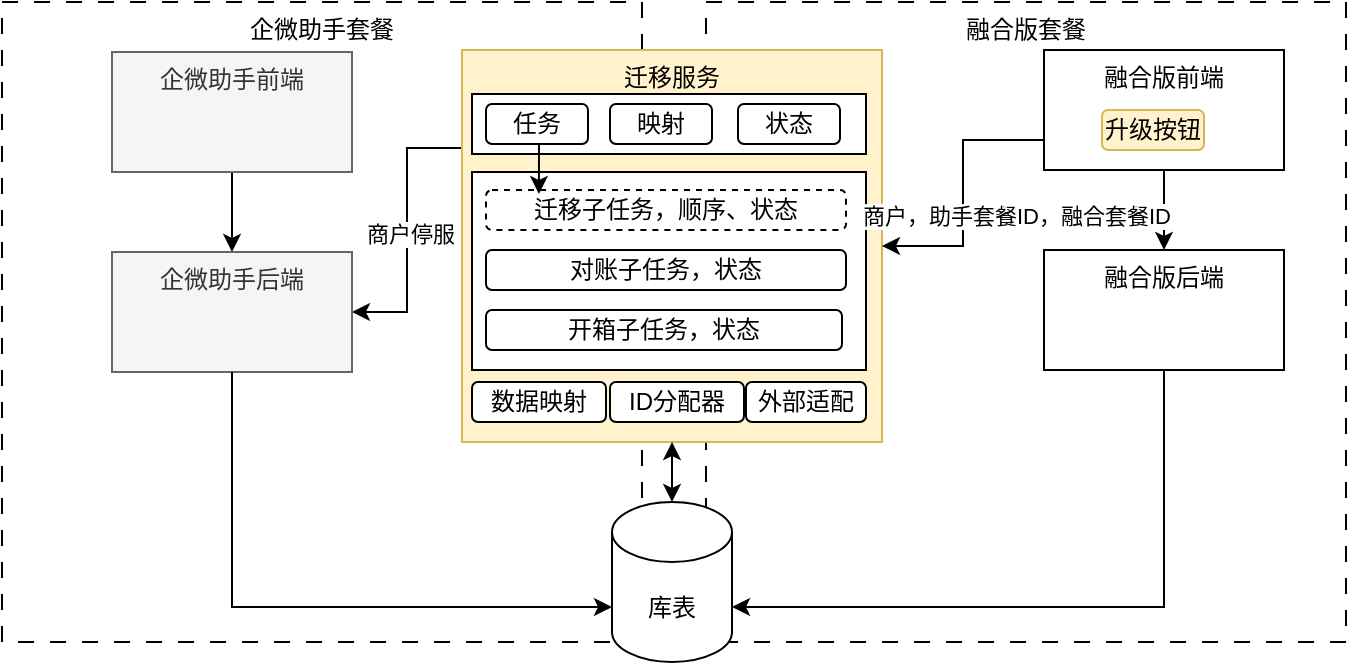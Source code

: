 <mxfile version="25.0.0">
  <diagram name="第 1 页" id="rxAnvcl6Aeorkn0aLpY0">
    <mxGraphModel dx="1050" dy="530" grid="1" gridSize="10" guides="1" tooltips="1" connect="1" arrows="1" fold="1" page="1" pageScale="1" pageWidth="827" pageHeight="1169" math="0" shadow="0">
      <root>
        <mxCell id="0" />
        <mxCell id="1" parent="0" />
        <mxCell id="9COWVb0G5LZOd5w6cGcF-7" value="企微助手套餐" style="whiteSpace=wrap;html=1;aspect=fixed;verticalAlign=top;dashed=1;dashPattern=8 8;" vertex="1" parent="1">
          <mxGeometry x="8" y="130" width="320" height="320" as="geometry" />
        </mxCell>
        <mxCell id="9COWVb0G5LZOd5w6cGcF-8" value="融合版套餐" style="whiteSpace=wrap;html=1;aspect=fixed;verticalAlign=top;dashed=1;dashPattern=8 8;" vertex="1" parent="1">
          <mxGeometry x="360" y="130" width="320" height="320" as="geometry" />
        </mxCell>
        <mxCell id="9COWVb0G5LZOd5w6cGcF-32" style="edgeStyle=orthogonalEdgeStyle;rounded=0;orthogonalLoop=1;jettySize=auto;html=1;exitX=0;exitY=0.25;exitDx=0;exitDy=0;entryX=1;entryY=0.5;entryDx=0;entryDy=0;" edge="1" parent="1" source="9COWVb0G5LZOd5w6cGcF-13" target="9COWVb0G5LZOd5w6cGcF-2">
          <mxGeometry relative="1" as="geometry" />
        </mxCell>
        <mxCell id="9COWVb0G5LZOd5w6cGcF-33" value="商户停服" style="edgeLabel;html=1;align=center;verticalAlign=middle;resizable=0;points=[];" vertex="1" connectable="0" parent="9COWVb0G5LZOd5w6cGcF-32">
          <mxGeometry x="0.022" y="1" relative="1" as="geometry">
            <mxPoint as="offset" />
          </mxGeometry>
        </mxCell>
        <mxCell id="9COWVb0G5LZOd5w6cGcF-13" value="迁移服务" style="rounded=0;whiteSpace=wrap;html=1;fillColor=#fff2cc;strokeColor=#d6b656;verticalAlign=top;" vertex="1" parent="1">
          <mxGeometry x="238" y="154" width="210" height="196" as="geometry" />
        </mxCell>
        <mxCell id="9COWVb0G5LZOd5w6cGcF-30" value="" style="rounded=0;whiteSpace=wrap;html=1;" vertex="1" parent="1">
          <mxGeometry x="243" y="176" width="197" height="30" as="geometry" />
        </mxCell>
        <mxCell id="9COWVb0G5LZOd5w6cGcF-29" value="" style="rounded=0;whiteSpace=wrap;html=1;" vertex="1" parent="1">
          <mxGeometry x="243" y="215" width="197" height="99" as="geometry" />
        </mxCell>
        <mxCell id="9COWVb0G5LZOd5w6cGcF-9" style="edgeStyle=orthogonalEdgeStyle;rounded=0;orthogonalLoop=1;jettySize=auto;html=1;exitX=0.5;exitY=1;exitDx=0;exitDy=0;entryX=0.5;entryY=0;entryDx=0;entryDy=0;" edge="1" parent="1" source="9COWVb0G5LZOd5w6cGcF-1" target="9COWVb0G5LZOd5w6cGcF-2">
          <mxGeometry relative="1" as="geometry" />
        </mxCell>
        <mxCell id="9COWVb0G5LZOd5w6cGcF-1" value="企微助手前端" style="rounded=0;whiteSpace=wrap;html=1;verticalAlign=top;fillColor=#f5f5f5;fontColor=#333333;strokeColor=#666666;" vertex="1" parent="1">
          <mxGeometry x="63" y="155" width="120" height="60" as="geometry" />
        </mxCell>
        <mxCell id="9COWVb0G5LZOd5w6cGcF-2" value="企微助手后端" style="rounded=0;whiteSpace=wrap;html=1;verticalAlign=top;fillColor=#f5f5f5;fontColor=#333333;strokeColor=#666666;" vertex="1" parent="1">
          <mxGeometry x="63" y="255" width="120" height="60" as="geometry" />
        </mxCell>
        <mxCell id="9COWVb0G5LZOd5w6cGcF-11" style="edgeStyle=orthogonalEdgeStyle;rounded=0;orthogonalLoop=1;jettySize=auto;html=1;exitX=0.5;exitY=1;exitDx=0;exitDy=0;" edge="1" parent="1" source="9COWVb0G5LZOd5w6cGcF-3" target="9COWVb0G5LZOd5w6cGcF-4">
          <mxGeometry relative="1" as="geometry" />
        </mxCell>
        <mxCell id="9COWVb0G5LZOd5w6cGcF-14" style="edgeStyle=orthogonalEdgeStyle;rounded=0;orthogonalLoop=1;jettySize=auto;html=1;exitX=0;exitY=0.75;exitDx=0;exitDy=0;entryX=1;entryY=0.5;entryDx=0;entryDy=0;" edge="1" parent="1" source="9COWVb0G5LZOd5w6cGcF-3" target="9COWVb0G5LZOd5w6cGcF-13">
          <mxGeometry relative="1" as="geometry">
            <mxPoint x="477" y="234" as="targetPoint" />
          </mxGeometry>
        </mxCell>
        <mxCell id="9COWVb0G5LZOd5w6cGcF-27" value="商户，助手套餐ID，融合套餐ID" style="edgeLabel;html=1;align=center;verticalAlign=middle;resizable=0;points=[];" vertex="1" connectable="0" parent="9COWVb0G5LZOd5w6cGcF-14">
          <mxGeometry x="0.164" y="-3" relative="1" as="geometry">
            <mxPoint x="29" as="offset" />
          </mxGeometry>
        </mxCell>
        <mxCell id="9COWVb0G5LZOd5w6cGcF-3" value="融合版前端" style="rounded=0;whiteSpace=wrap;html=1;verticalAlign=top;" vertex="1" parent="1">
          <mxGeometry x="529" y="154" width="120" height="60" as="geometry" />
        </mxCell>
        <mxCell id="9COWVb0G5LZOd5w6cGcF-4" value="融合版后端" style="rounded=0;whiteSpace=wrap;html=1;verticalAlign=top;" vertex="1" parent="1">
          <mxGeometry x="529" y="254" width="120" height="60" as="geometry" />
        </mxCell>
        <mxCell id="9COWVb0G5LZOd5w6cGcF-5" value="库表" style="shape=cylinder3;whiteSpace=wrap;html=1;boundedLbl=1;backgroundOutline=1;size=15;" vertex="1" parent="1">
          <mxGeometry x="313" y="380" width="60" height="80" as="geometry" />
        </mxCell>
        <mxCell id="9COWVb0G5LZOd5w6cGcF-6" value="升级按钮" style="rounded=1;whiteSpace=wrap;html=1;fillColor=#fff2cc;strokeColor=#d6b656;" vertex="1" parent="1">
          <mxGeometry x="558" y="184" width="51" height="20" as="geometry" />
        </mxCell>
        <mxCell id="9COWVb0G5LZOd5w6cGcF-10" style="edgeStyle=orthogonalEdgeStyle;rounded=0;orthogonalLoop=1;jettySize=auto;html=1;exitX=0.5;exitY=1;exitDx=0;exitDy=0;entryX=0;entryY=0;entryDx=0;entryDy=52.5;entryPerimeter=0;" edge="1" parent="1" source="9COWVb0G5LZOd5w6cGcF-2" target="9COWVb0G5LZOd5w6cGcF-5">
          <mxGeometry relative="1" as="geometry" />
        </mxCell>
        <mxCell id="9COWVb0G5LZOd5w6cGcF-12" style="edgeStyle=orthogonalEdgeStyle;rounded=0;orthogonalLoop=1;jettySize=auto;html=1;exitX=0.5;exitY=1;exitDx=0;exitDy=0;entryX=1;entryY=0;entryDx=0;entryDy=52.5;entryPerimeter=0;" edge="1" parent="1" source="9COWVb0G5LZOd5w6cGcF-4" target="9COWVb0G5LZOd5w6cGcF-5">
          <mxGeometry relative="1" as="geometry" />
        </mxCell>
        <mxCell id="9COWVb0G5LZOd5w6cGcF-15" style="edgeStyle=orthogonalEdgeStyle;rounded=0;orthogonalLoop=1;jettySize=auto;html=1;exitX=0.5;exitY=1;exitDx=0;exitDy=0;entryX=0.5;entryY=0;entryDx=0;entryDy=0;entryPerimeter=0;startArrow=classic;startFill=1;" edge="1" parent="1" source="9COWVb0G5LZOd5w6cGcF-13" target="9COWVb0G5LZOd5w6cGcF-5">
          <mxGeometry relative="1" as="geometry" />
        </mxCell>
        <mxCell id="9COWVb0G5LZOd5w6cGcF-21" value="映射" style="rounded=1;whiteSpace=wrap;html=1;" vertex="1" parent="1">
          <mxGeometry x="312" y="181" width="51" height="20" as="geometry" />
        </mxCell>
        <mxCell id="9COWVb0G5LZOd5w6cGcF-22" value="任务" style="rounded=1;whiteSpace=wrap;html=1;" vertex="1" parent="1">
          <mxGeometry x="250" y="181" width="51" height="20" as="geometry" />
        </mxCell>
        <mxCell id="9COWVb0G5LZOd5w6cGcF-23" value="状态" style="rounded=1;whiteSpace=wrap;html=1;" vertex="1" parent="1">
          <mxGeometry x="376" y="181" width="51" height="20" as="geometry" />
        </mxCell>
        <mxCell id="9COWVb0G5LZOd5w6cGcF-24" value="迁移子任务，顺序、状态" style="rounded=1;whiteSpace=wrap;html=1;strokeColor=default;dashed=1;strokeWidth=1;" vertex="1" parent="1">
          <mxGeometry x="250" y="224" width="180" height="20" as="geometry" />
        </mxCell>
        <mxCell id="9COWVb0G5LZOd5w6cGcF-25" value="对账子任务，状态" style="rounded=1;whiteSpace=wrap;html=1;" vertex="1" parent="1">
          <mxGeometry x="250" y="254" width="180" height="20" as="geometry" />
        </mxCell>
        <mxCell id="9COWVb0G5LZOd5w6cGcF-26" value="开箱子任务，状态" style="rounded=1;whiteSpace=wrap;html=1;" vertex="1" parent="1">
          <mxGeometry x="250" y="284" width="178" height="20" as="geometry" />
        </mxCell>
        <mxCell id="9COWVb0G5LZOd5w6cGcF-28" style="edgeStyle=orthogonalEdgeStyle;rounded=0;orthogonalLoop=1;jettySize=auto;html=1;exitX=0.5;exitY=1;exitDx=0;exitDy=0;entryX=0.147;entryY=0.1;entryDx=0;entryDy=0;entryPerimeter=0;" edge="1" parent="1" source="9COWVb0G5LZOd5w6cGcF-22" target="9COWVb0G5LZOd5w6cGcF-24">
          <mxGeometry relative="1" as="geometry" />
        </mxCell>
        <mxCell id="9COWVb0G5LZOd5w6cGcF-34" value="外部适配" style="rounded=1;whiteSpace=wrap;html=1;" vertex="1" parent="1">
          <mxGeometry x="380" y="320" width="60" height="20" as="geometry" />
        </mxCell>
        <mxCell id="9COWVb0G5LZOd5w6cGcF-37" value="数据映射" style="rounded=1;whiteSpace=wrap;html=1;" vertex="1" parent="1">
          <mxGeometry x="243" y="320" width="67" height="20" as="geometry" />
        </mxCell>
        <mxCell id="9COWVb0G5LZOd5w6cGcF-38" value="ID分配器" style="rounded=1;whiteSpace=wrap;html=1;" vertex="1" parent="1">
          <mxGeometry x="312" y="320" width="67" height="20" as="geometry" />
        </mxCell>
      </root>
    </mxGraphModel>
  </diagram>
</mxfile>
